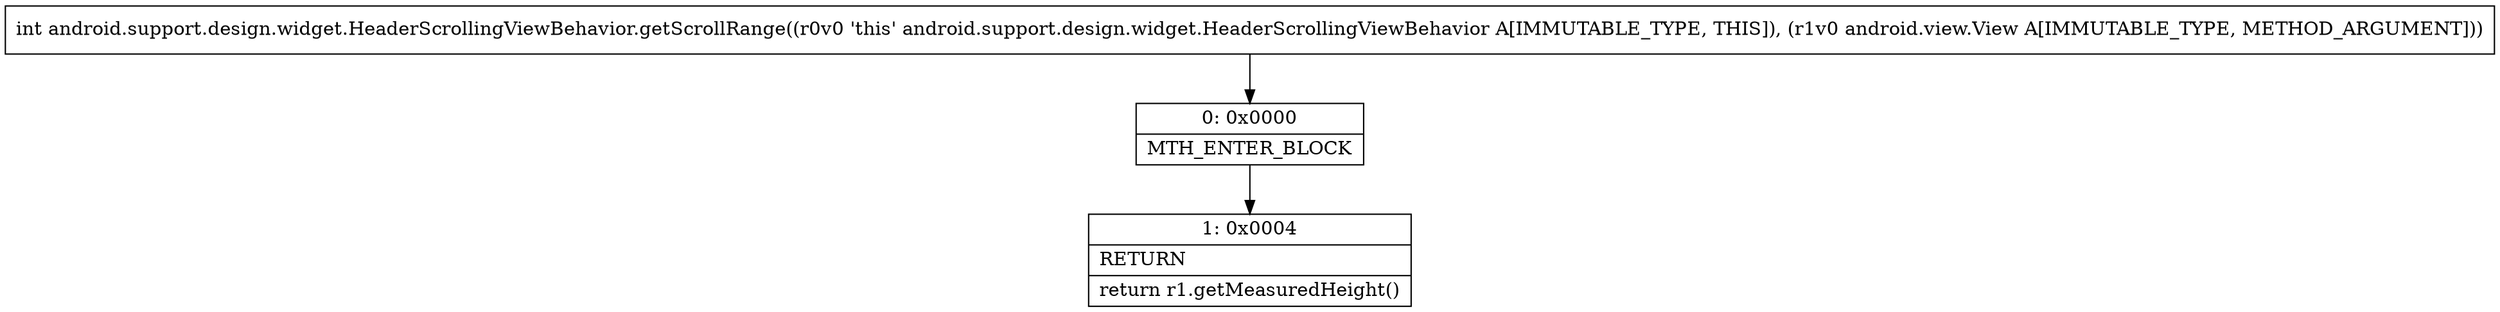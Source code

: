 digraph "CFG forandroid.support.design.widget.HeaderScrollingViewBehavior.getScrollRange(Landroid\/view\/View;)I" {
Node_0 [shape=record,label="{0\:\ 0x0000|MTH_ENTER_BLOCK\l}"];
Node_1 [shape=record,label="{1\:\ 0x0004|RETURN\l|return r1.getMeasuredHeight()\l}"];
MethodNode[shape=record,label="{int android.support.design.widget.HeaderScrollingViewBehavior.getScrollRange((r0v0 'this' android.support.design.widget.HeaderScrollingViewBehavior A[IMMUTABLE_TYPE, THIS]), (r1v0 android.view.View A[IMMUTABLE_TYPE, METHOD_ARGUMENT])) }"];
MethodNode -> Node_0;
Node_0 -> Node_1;
}

